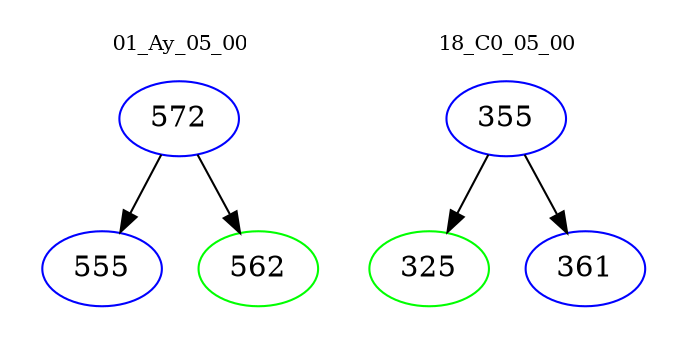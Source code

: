 digraph{
subgraph cluster_0 {
color = white
label = "01_Ay_05_00";
fontsize=10;
T0_572 [label="572", color="blue"]
T0_572 -> T0_555 [color="black"]
T0_555 [label="555", color="blue"]
T0_572 -> T0_562 [color="black"]
T0_562 [label="562", color="green"]
}
subgraph cluster_1 {
color = white
label = "18_C0_05_00";
fontsize=10;
T1_355 [label="355", color="blue"]
T1_355 -> T1_325 [color="black"]
T1_325 [label="325", color="green"]
T1_355 -> T1_361 [color="black"]
T1_361 [label="361", color="blue"]
}
}
